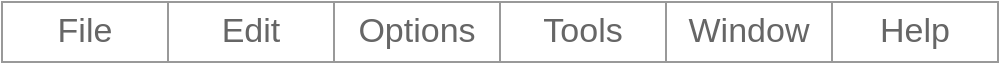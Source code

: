 <mxfile version="24.4.13" type="device">
  <diagram id="-WfJT8p4-GwKpoTxJhnp" name="Page-1">
    <mxGraphModel dx="825" dy="519" grid="1" gridSize="10" guides="1" tooltips="1" connect="1" arrows="1" fold="1" page="1" pageScale="1" pageWidth="850" pageHeight="1100" math="0" shadow="0">
      <root>
        <mxCell id="0" />
        <mxCell id="1" parent="0" />
        <mxCell id="nWQz146ZtRN3AlAth08i-2" value="" style="strokeWidth=1;shadow=0;dashed=0;align=center;html=1;shape=mxgraph.mockup.forms.rrect;rSize=0;strokeColor=#999999;" vertex="1" parent="1">
          <mxGeometry x="180" y="160" width="498" height="30" as="geometry" />
        </mxCell>
        <mxCell id="nWQz146ZtRN3AlAth08i-3" value="File" style="strokeColor=inherit;fillColor=inherit;gradientColor=inherit;strokeWidth=1;shadow=0;dashed=0;align=center;html=1;shape=mxgraph.mockup.forms.rrect;rSize=0;fontSize=17;fontColor=#666666;whiteSpace=wrap;" vertex="1" parent="nWQz146ZtRN3AlAth08i-2">
          <mxGeometry width="83" height="30" as="geometry" />
        </mxCell>
        <mxCell id="nWQz146ZtRN3AlAth08i-4" value="Edit" style="strokeColor=inherit;fillColor=inherit;gradientColor=inherit;strokeWidth=1;shadow=0;dashed=0;align=center;html=1;shape=mxgraph.mockup.forms.rrect;rSize=0;fontSize=17;fontColor=#666666;whiteSpace=wrap;" vertex="1" parent="nWQz146ZtRN3AlAth08i-2">
          <mxGeometry x="83" width="83" height="30" as="geometry" />
        </mxCell>
        <mxCell id="nWQz146ZtRN3AlAth08i-5" value="Options" style="strokeColor=inherit;fillColor=inherit;gradientColor=inherit;strokeWidth=1;shadow=0;dashed=0;align=center;html=1;shape=mxgraph.mockup.forms.rrect;rSize=0;fontSize=17;fontColor=#666666;whiteSpace=wrap;" vertex="1" parent="nWQz146ZtRN3AlAth08i-2">
          <mxGeometry x="166" width="83" height="30" as="geometry" />
        </mxCell>
        <mxCell id="nWQz146ZtRN3AlAth08i-6" value="Tools" style="strokeColor=inherit;fillColor=inherit;gradientColor=inherit;strokeWidth=1;shadow=0;dashed=0;align=center;html=1;shape=mxgraph.mockup.forms.rrect;rSize=0;fontSize=17;fontColor=#666666;whiteSpace=wrap;" vertex="1" parent="nWQz146ZtRN3AlAth08i-2">
          <mxGeometry x="249" width="83" height="30" as="geometry" />
        </mxCell>
        <mxCell id="nWQz146ZtRN3AlAth08i-7" value="Window" style="strokeColor=inherit;fillColor=inherit;gradientColor=inherit;strokeWidth=1;shadow=0;dashed=0;align=center;html=1;shape=mxgraph.mockup.forms.rrect;rSize=0;fontSize=17;fontColor=#666666;whiteSpace=wrap;" vertex="1" parent="nWQz146ZtRN3AlAth08i-2">
          <mxGeometry x="332" width="83" height="30" as="geometry" />
        </mxCell>
        <mxCell id="nWQz146ZtRN3AlAth08i-8" value="Help" style="strokeColor=inherit;fillColor=inherit;gradientColor=inherit;strokeWidth=1;shadow=0;dashed=0;align=center;html=1;shape=mxgraph.mockup.forms.rrect;rSize=0;fontSize=17;fontColor=#666666;whiteSpace=wrap;" vertex="1" parent="nWQz146ZtRN3AlAth08i-2">
          <mxGeometry x="415" width="83" height="30" as="geometry" />
        </mxCell>
      </root>
    </mxGraphModel>
  </diagram>
</mxfile>
